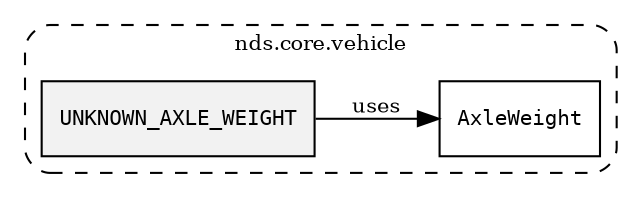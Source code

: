 /**
 * This dot file creates symbol collaboration diagram for UNKNOWN_AXLE_WEIGHT.
 */
digraph ZSERIO
{
    node [shape=box, fontsize=10];
    rankdir="LR";
    fontsize=10;
    tooltip="UNKNOWN_AXLE_WEIGHT collaboration diagram";

    subgraph "cluster_nds.core.vehicle"
    {
        style="dashed, rounded";
        label="nds.core.vehicle";
        tooltip="Package nds.core.vehicle";
        href="../../../content/packages/nds.core.vehicle.html#Package-nds-core-vehicle";
        target="_parent";

        "UNKNOWN_AXLE_WEIGHT" [style="filled", fillcolor="#0000000D", target="_parent", label=<<font face="monospace"><table align="center" border="0" cellspacing="0" cellpadding="0"><tr><td href="../../../content/packages/nds.core.vehicle.html#Constant-UNKNOWN_AXLE_WEIGHT" title="Constant defined in nds.core.vehicle">UNKNOWN_AXLE_WEIGHT</td></tr></table></font>>];
        "AxleWeight" [target="_parent", label=<<font face="monospace"><table align="center" border="0" cellspacing="0" cellpadding="0"><tr><td href="../../../content/packages/nds.core.vehicle.html#Subtype-AxleWeight" title="Subtype defined in nds.core.vehicle">AxleWeight</td></tr></table></font>>];
    }

    "UNKNOWN_AXLE_WEIGHT" -> "AxleWeight" [label="uses", fontsize=10];
}
